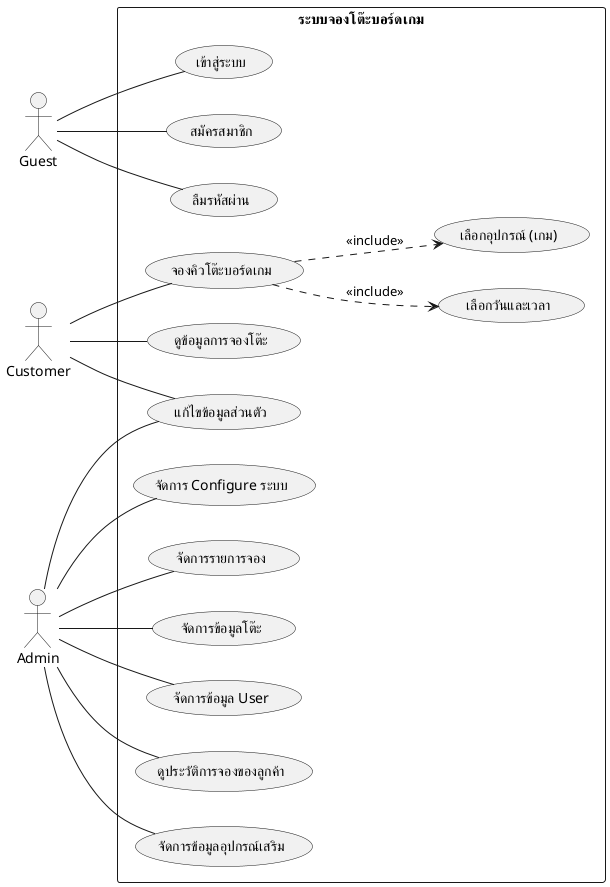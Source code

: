 @startuml
' ตั้งค่า theme และ style ของ diagram
skinparam actorStyle stick
skinparam packageStyle rectangle
left to right direction

' ประกาศ Actor (ผู้ใช้งาน)
actor Guest
actor Customer
actor Admin

rectangle "ระบบจองโต๊ะบอร์ดเกม" {
  ' Use Cases สำหรับ Guest
  usecase "เข้าสู่ระบบ" as UC1
  usecase "สมัครสมาชิก" as UC2
  usecase "ลืมรหัสผ่าน" as UC3

  ' Use Cases สำหรับ Customer
  usecase "จองคิวโต๊ะบอร์ดเกม" as UC5
  usecase "ดูข้อมูลการจองโต๊ะ" as UC12
  usecase "แก้ไขข้อมูลส่วนตัว" as UC4

  usecase "เลือกวันและเวลา" as UC5a
  usecase "เลือกอุปกรณ์ (เกม)" as UC5b

  ' Use Cases สำหรับ Admin
  usecase "จัดการ Configure ระบบ" as UC6
  usecase "จัดการรายการจอง" as UC7
  usecase "จัดการข้อมูลโต๊ะ" as UC8
  usecase "จัดการข้อมูล User" as UC9
  usecase "ดูประวัติการจองของลูกค้า" as UC10
  usecase "จัดการข้อมูลอุปกรณ์เสริม" as UC11
}

Guest -- UC1
Guest -- UC2
Guest -- UC3

Customer -- UC4
Customer -- UC12
Customer -- UC5
Admin -- UC4
Admin -- UC6
Admin -- UC7
Admin -- UC8
Admin -- UC9
Admin -- UC10
Admin -- UC11

' กำหนดความสัมพันธ์แบบ <<include>>
' การจองโต๊ะ ต้องมีการเลือกวันเวลาและอุปกรณ์เสมอ
UC5 ..> UC5a : <<include>>
UC5 ..> UC5b : <<include>>
@enduml